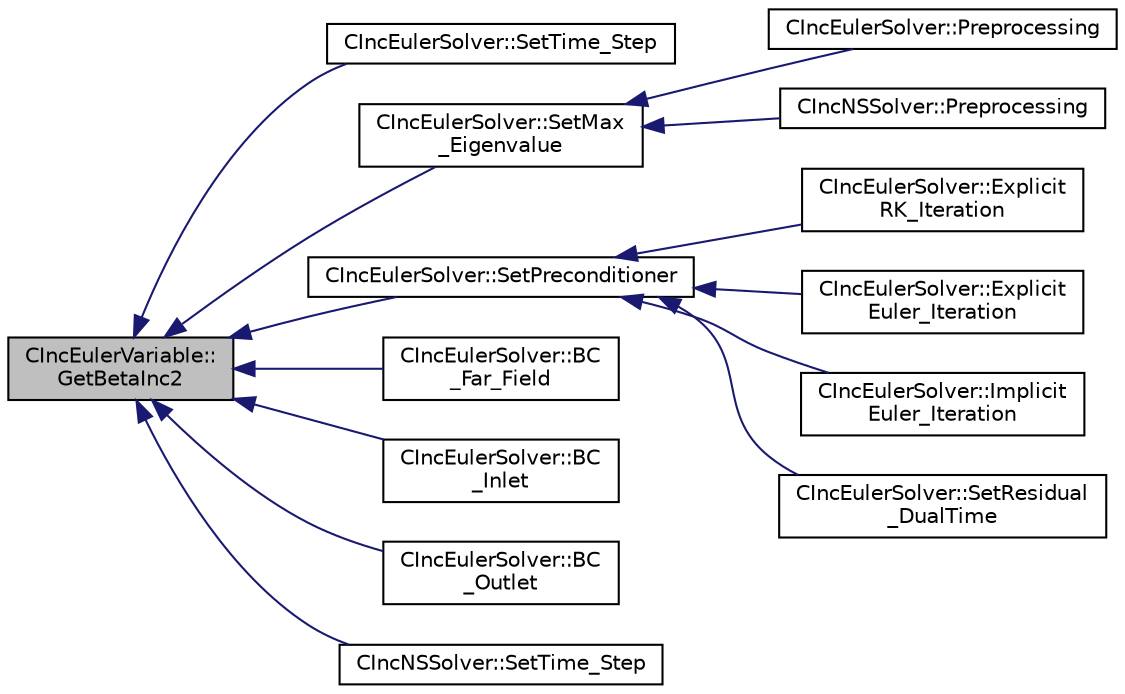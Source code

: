 digraph "CIncEulerVariable::GetBetaInc2"
{
  edge [fontname="Helvetica",fontsize="10",labelfontname="Helvetica",labelfontsize="10"];
  node [fontname="Helvetica",fontsize="10",shape=record];
  rankdir="LR";
  Node23 [label="CIncEulerVariable::\lGetBetaInc2",height=0.2,width=0.4,color="black", fillcolor="grey75", style="filled", fontcolor="black"];
  Node23 -> Node24 [dir="back",color="midnightblue",fontsize="10",style="solid",fontname="Helvetica"];
  Node24 [label="CIncEulerSolver::SetTime_Step",height=0.2,width=0.4,color="black", fillcolor="white", style="filled",URL="$class_c_inc_euler_solver.html#a875187880aa80b37f7d200526f9883ba",tooltip="Compute the time step for solving the Euler equations. "];
  Node23 -> Node25 [dir="back",color="midnightblue",fontsize="10",style="solid",fontname="Helvetica"];
  Node25 [label="CIncEulerSolver::SetMax\l_Eigenvalue",height=0.2,width=0.4,color="black", fillcolor="white", style="filled",URL="$class_c_inc_euler_solver.html#ab804c5648aa5dd71ea12a57997167984",tooltip="Compute the max eigenvalue. "];
  Node25 -> Node26 [dir="back",color="midnightblue",fontsize="10",style="solid",fontname="Helvetica"];
  Node26 [label="CIncEulerSolver::Preprocessing",height=0.2,width=0.4,color="black", fillcolor="white", style="filled",URL="$class_c_inc_euler_solver.html#aabd902b10cc9b41b6b2c406efba0ac41",tooltip="Compute primitive variables and their gradients. "];
  Node25 -> Node27 [dir="back",color="midnightblue",fontsize="10",style="solid",fontname="Helvetica"];
  Node27 [label="CIncNSSolver::Preprocessing",height=0.2,width=0.4,color="black", fillcolor="white", style="filled",URL="$class_c_inc_n_s_solver.html#ae84f6e86313acd1da80c505b4eab81e5",tooltip="Restart residual and compute gradients. "];
  Node23 -> Node28 [dir="back",color="midnightblue",fontsize="10",style="solid",fontname="Helvetica"];
  Node28 [label="CIncEulerSolver::SetPreconditioner",height=0.2,width=0.4,color="black", fillcolor="white", style="filled",URL="$class_c_inc_euler_solver.html#a97e5d5db444743431030092e90824efa",tooltip="Compute the preconditioner for low-Mach flows. "];
  Node28 -> Node29 [dir="back",color="midnightblue",fontsize="10",style="solid",fontname="Helvetica"];
  Node29 [label="CIncEulerSolver::Explicit\lRK_Iteration",height=0.2,width=0.4,color="black", fillcolor="white", style="filled",URL="$class_c_inc_euler_solver.html#a2f6c1370f17da44680c1ff1b6be6c9a1",tooltip="Update the solution using a Runge-Kutta scheme. "];
  Node28 -> Node30 [dir="back",color="midnightblue",fontsize="10",style="solid",fontname="Helvetica"];
  Node30 [label="CIncEulerSolver::Explicit\lEuler_Iteration",height=0.2,width=0.4,color="black", fillcolor="white", style="filled",URL="$class_c_inc_euler_solver.html#a66aac46e83451e30828ad808becb1f73",tooltip="Update the solution using the explicit Euler scheme. "];
  Node28 -> Node31 [dir="back",color="midnightblue",fontsize="10",style="solid",fontname="Helvetica"];
  Node31 [label="CIncEulerSolver::Implicit\lEuler_Iteration",height=0.2,width=0.4,color="black", fillcolor="white", style="filled",URL="$class_c_inc_euler_solver.html#ad84dd4225bb9d158c52b26e2f30f6fa7",tooltip="Update the solution using an implicit Euler scheme. "];
  Node28 -> Node32 [dir="back",color="midnightblue",fontsize="10",style="solid",fontname="Helvetica"];
  Node32 [label="CIncEulerSolver::SetResidual\l_DualTime",height=0.2,width=0.4,color="black", fillcolor="white", style="filled",URL="$class_c_inc_euler_solver.html#abe86d8fcef996543baebc84579896258",tooltip="Set the total residual adding the term that comes from the Dual Time Strategy. "];
  Node23 -> Node33 [dir="back",color="midnightblue",fontsize="10",style="solid",fontname="Helvetica"];
  Node33 [label="CIncEulerSolver::BC\l_Far_Field",height=0.2,width=0.4,color="black", fillcolor="white", style="filled",URL="$class_c_inc_euler_solver.html#abd738a529f7f77c97587c6785b0f40d3",tooltip="Impose the far-field boundary condition using characteristics. "];
  Node23 -> Node34 [dir="back",color="midnightblue",fontsize="10",style="solid",fontname="Helvetica"];
  Node34 [label="CIncEulerSolver::BC\l_Inlet",height=0.2,width=0.4,color="black", fillcolor="white", style="filled",URL="$class_c_inc_euler_solver.html#a318f79c279e467bbea21276ccd08ca92",tooltip="Impose a subsonic inlet boundary condition. "];
  Node23 -> Node35 [dir="back",color="midnightblue",fontsize="10",style="solid",fontname="Helvetica"];
  Node35 [label="CIncEulerSolver::BC\l_Outlet",height=0.2,width=0.4,color="black", fillcolor="white", style="filled",URL="$class_c_inc_euler_solver.html#aa64170c7c7a237d0c7427a8359c2967a",tooltip="Impose the outlet boundary condition. "];
  Node23 -> Node36 [dir="back",color="midnightblue",fontsize="10",style="solid",fontname="Helvetica"];
  Node36 [label="CIncNSSolver::SetTime_Step",height=0.2,width=0.4,color="black", fillcolor="white", style="filled",URL="$class_c_inc_n_s_solver.html#a50e3b8e05bda6be8be79b9068c06bd4e",tooltip="Compute the time step for solving the Navier-Stokes equations with turbulence model. "];
}
